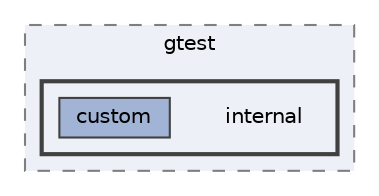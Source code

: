 digraph "C:/Users/taisei/Desktop/main/program/研究/DesignLab/packages/Microsoft.googletest.v140.windesktop.msvcstl.static.rt-dyn.1.8.1.4/build/native/include/gtest/internal"
{
 // LATEX_PDF_SIZE
  bgcolor="transparent";
  edge [fontname=Helvetica,fontsize=10,labelfontname=Helvetica,labelfontsize=10];
  node [fontname=Helvetica,fontsize=10,shape=box,height=0.2,width=0.4];
  compound=true
  subgraph clusterdir_9330db850b0822371edf1e408782697f {
    graph [ bgcolor="#edf0f7", pencolor="grey50", label="gtest", fontname=Helvetica,fontsize=10 style="filled,dashed", URL="dir_9330db850b0822371edf1e408782697f.html",tooltip=""]
  subgraph clusterdir_d8414c8f92baa7539b2955b9b7d8e910 {
    graph [ bgcolor="#edf0f7", pencolor="grey25", label="", fontname=Helvetica,fontsize=10 style="filled,bold", URL="dir_d8414c8f92baa7539b2955b9b7d8e910.html",tooltip=""]
    dir_d8414c8f92baa7539b2955b9b7d8e910 [shape=plaintext, label="internal"];
  dir_de1ad5fe0a8e0b4a89299674000bb30a [label="custom", fillcolor="#a2b4d6", color="grey25", style="filled", URL="dir_de1ad5fe0a8e0b4a89299674000bb30a.html",tooltip=""];
  }
  }
}
